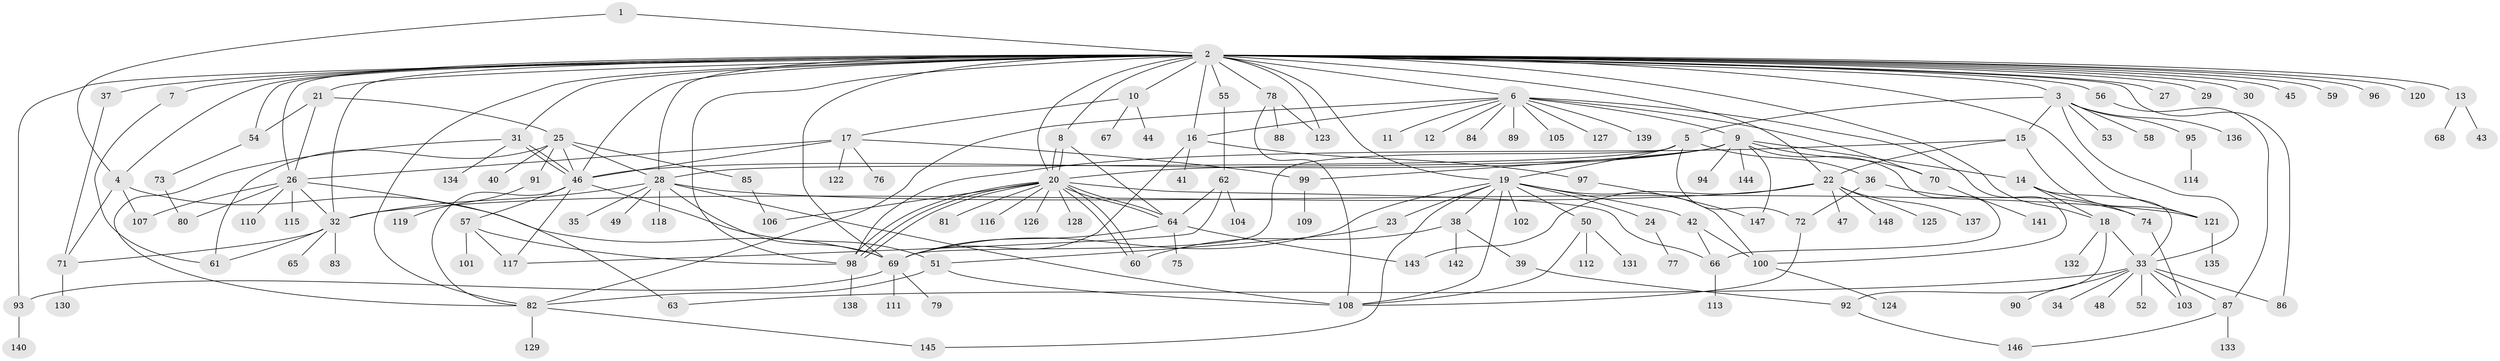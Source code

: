 // coarse degree distribution, {2: 0.15517241379310345, 34: 0.008620689655172414, 7: 0.034482758620689655, 6: 0.02586206896551724, 12: 0.017241379310344827, 11: 0.008620689655172414, 17: 0.008620689655172414, 3: 0.09482758620689655, 1: 0.49137931034482757, 4: 0.08620689655172414, 5: 0.017241379310344827, 8: 0.02586206896551724, 14: 0.008620689655172414, 10: 0.017241379310344827}
// Generated by graph-tools (version 1.1) at 2025/23/03/03/25 07:23:55]
// undirected, 148 vertices, 226 edges
graph export_dot {
graph [start="1"]
  node [color=gray90,style=filled];
  1;
  2;
  3;
  4;
  5;
  6;
  7;
  8;
  9;
  10;
  11;
  12;
  13;
  14;
  15;
  16;
  17;
  18;
  19;
  20;
  21;
  22;
  23;
  24;
  25;
  26;
  27;
  28;
  29;
  30;
  31;
  32;
  33;
  34;
  35;
  36;
  37;
  38;
  39;
  40;
  41;
  42;
  43;
  44;
  45;
  46;
  47;
  48;
  49;
  50;
  51;
  52;
  53;
  54;
  55;
  56;
  57;
  58;
  59;
  60;
  61;
  62;
  63;
  64;
  65;
  66;
  67;
  68;
  69;
  70;
  71;
  72;
  73;
  74;
  75;
  76;
  77;
  78;
  79;
  80;
  81;
  82;
  83;
  84;
  85;
  86;
  87;
  88;
  89;
  90;
  91;
  92;
  93;
  94;
  95;
  96;
  97;
  98;
  99;
  100;
  101;
  102;
  103;
  104;
  105;
  106;
  107;
  108;
  109;
  110;
  111;
  112;
  113;
  114;
  115;
  116;
  117;
  118;
  119;
  120;
  121;
  122;
  123;
  124;
  125;
  126;
  127;
  128;
  129;
  130;
  131;
  132;
  133;
  134;
  135;
  136;
  137;
  138;
  139;
  140;
  141;
  142;
  143;
  144;
  145;
  146;
  147;
  148;
  1 -- 2;
  1 -- 4;
  2 -- 3;
  2 -- 4;
  2 -- 6;
  2 -- 7;
  2 -- 8;
  2 -- 10;
  2 -- 13;
  2 -- 16;
  2 -- 18;
  2 -- 19;
  2 -- 20;
  2 -- 21;
  2 -- 22;
  2 -- 26;
  2 -- 27;
  2 -- 28;
  2 -- 29;
  2 -- 30;
  2 -- 31;
  2 -- 32;
  2 -- 37;
  2 -- 45;
  2 -- 46;
  2 -- 54;
  2 -- 55;
  2 -- 56;
  2 -- 59;
  2 -- 69;
  2 -- 78;
  2 -- 82;
  2 -- 86;
  2 -- 93;
  2 -- 96;
  2 -- 98;
  2 -- 120;
  2 -- 121;
  2 -- 123;
  3 -- 5;
  3 -- 15;
  3 -- 33;
  3 -- 53;
  3 -- 58;
  3 -- 95;
  3 -- 136;
  4 -- 63;
  4 -- 71;
  4 -- 107;
  5 -- 19;
  5 -- 28;
  5 -- 36;
  5 -- 69;
  5 -- 72;
  6 -- 9;
  6 -- 11;
  6 -- 12;
  6 -- 16;
  6 -- 70;
  6 -- 82;
  6 -- 84;
  6 -- 89;
  6 -- 100;
  6 -- 105;
  6 -- 127;
  6 -- 139;
  7 -- 61;
  8 -- 20;
  8 -- 20;
  8 -- 64;
  9 -- 14;
  9 -- 20;
  9 -- 46;
  9 -- 66;
  9 -- 70;
  9 -- 94;
  9 -- 99;
  9 -- 144;
  9 -- 147;
  10 -- 17;
  10 -- 44;
  10 -- 67;
  13 -- 43;
  13 -- 68;
  14 -- 18;
  14 -- 33;
  14 -- 74;
  15 -- 22;
  15 -- 98;
  15 -- 121;
  16 -- 41;
  16 -- 69;
  16 -- 97;
  17 -- 26;
  17 -- 46;
  17 -- 76;
  17 -- 99;
  17 -- 122;
  18 -- 33;
  18 -- 92;
  18 -- 132;
  19 -- 23;
  19 -- 24;
  19 -- 38;
  19 -- 42;
  19 -- 50;
  19 -- 69;
  19 -- 100;
  19 -- 102;
  19 -- 108;
  19 -- 145;
  20 -- 60;
  20 -- 60;
  20 -- 64;
  20 -- 64;
  20 -- 66;
  20 -- 81;
  20 -- 98;
  20 -- 98;
  20 -- 98;
  20 -- 106;
  20 -- 116;
  20 -- 126;
  20 -- 128;
  21 -- 25;
  21 -- 26;
  21 -- 54;
  22 -- 32;
  22 -- 47;
  22 -- 125;
  22 -- 137;
  22 -- 143;
  22 -- 148;
  23 -- 51;
  24 -- 77;
  25 -- 28;
  25 -- 40;
  25 -- 46;
  25 -- 61;
  25 -- 85;
  25 -- 91;
  26 -- 32;
  26 -- 69;
  26 -- 80;
  26 -- 107;
  26 -- 110;
  26 -- 115;
  28 -- 32;
  28 -- 35;
  28 -- 49;
  28 -- 69;
  28 -- 108;
  28 -- 118;
  28 -- 121;
  31 -- 46;
  31 -- 46;
  31 -- 82;
  31 -- 134;
  32 -- 61;
  32 -- 65;
  32 -- 71;
  32 -- 83;
  33 -- 34;
  33 -- 48;
  33 -- 52;
  33 -- 63;
  33 -- 86;
  33 -- 87;
  33 -- 90;
  33 -- 103;
  36 -- 72;
  36 -- 74;
  37 -- 71;
  38 -- 39;
  38 -- 60;
  38 -- 142;
  39 -- 92;
  42 -- 66;
  42 -- 100;
  46 -- 51;
  46 -- 57;
  46 -- 82;
  46 -- 117;
  50 -- 108;
  50 -- 112;
  50 -- 131;
  51 -- 82;
  51 -- 108;
  54 -- 73;
  55 -- 62;
  56 -- 87;
  57 -- 98;
  57 -- 101;
  57 -- 117;
  62 -- 64;
  62 -- 104;
  62 -- 117;
  64 -- 69;
  64 -- 75;
  64 -- 143;
  66 -- 113;
  69 -- 79;
  69 -- 93;
  69 -- 111;
  70 -- 141;
  71 -- 130;
  72 -- 108;
  73 -- 80;
  74 -- 103;
  78 -- 88;
  78 -- 108;
  78 -- 123;
  82 -- 129;
  82 -- 145;
  85 -- 106;
  87 -- 133;
  87 -- 146;
  91 -- 119;
  92 -- 146;
  93 -- 140;
  95 -- 114;
  97 -- 147;
  98 -- 138;
  99 -- 109;
  100 -- 124;
  121 -- 135;
}
